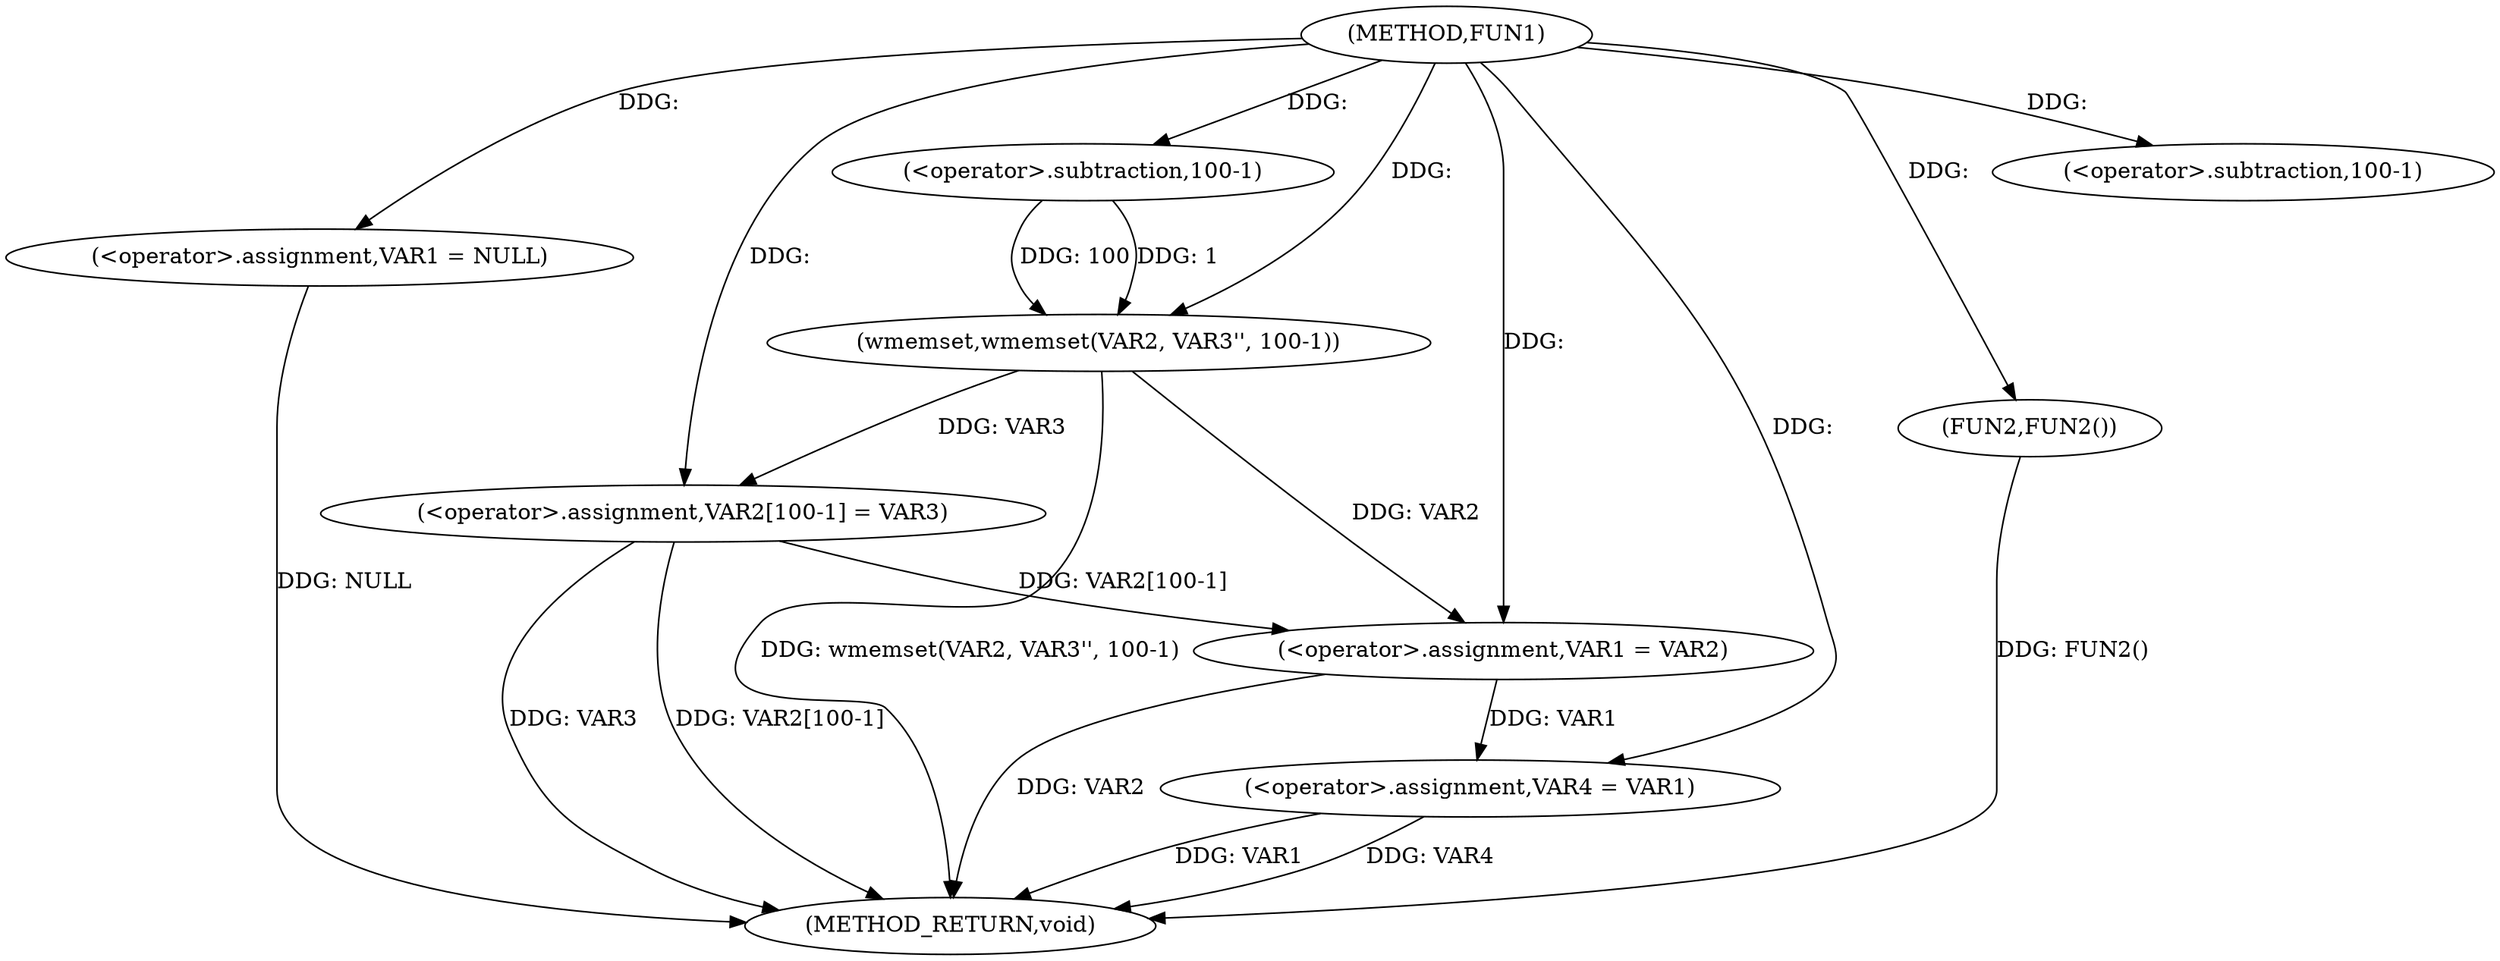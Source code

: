 digraph FUN1 {  
"1000100" [label = "(METHOD,FUN1)" ]
"1000128" [label = "(METHOD_RETURN,void)" ]
"1000103" [label = "(<operator>.assignment,VAR1 = NULL)" ]
"1000108" [label = "(wmemset,wmemset(VAR2, VAR3'', 100-1))" ]
"1000111" [label = "(<operator>.subtraction,100-1)" ]
"1000114" [label = "(<operator>.assignment,VAR2[100-1] = VAR3)" ]
"1000117" [label = "(<operator>.subtraction,100-1)" ]
"1000121" [label = "(<operator>.assignment,VAR1 = VAR2)" ]
"1000124" [label = "(<operator>.assignment,VAR4 = VAR1)" ]
"1000127" [label = "(FUN2,FUN2())" ]
  "1000124" -> "1000128"  [ label = "DDG: VAR1"] 
  "1000124" -> "1000128"  [ label = "DDG: VAR4"] 
  "1000108" -> "1000128"  [ label = "DDG: wmemset(VAR2, VAR3'', 100-1)"] 
  "1000103" -> "1000128"  [ label = "DDG: NULL"] 
  "1000121" -> "1000128"  [ label = "DDG: VAR2"] 
  "1000127" -> "1000128"  [ label = "DDG: FUN2()"] 
  "1000114" -> "1000128"  [ label = "DDG: VAR3"] 
  "1000114" -> "1000128"  [ label = "DDG: VAR2[100-1]"] 
  "1000100" -> "1000103"  [ label = "DDG: "] 
  "1000100" -> "1000108"  [ label = "DDG: "] 
  "1000111" -> "1000108"  [ label = "DDG: 100"] 
  "1000111" -> "1000108"  [ label = "DDG: 1"] 
  "1000100" -> "1000111"  [ label = "DDG: "] 
  "1000108" -> "1000114"  [ label = "DDG: VAR3"] 
  "1000100" -> "1000114"  [ label = "DDG: "] 
  "1000100" -> "1000117"  [ label = "DDG: "] 
  "1000114" -> "1000121"  [ label = "DDG: VAR2[100-1]"] 
  "1000108" -> "1000121"  [ label = "DDG: VAR2"] 
  "1000100" -> "1000121"  [ label = "DDG: "] 
  "1000121" -> "1000124"  [ label = "DDG: VAR1"] 
  "1000100" -> "1000124"  [ label = "DDG: "] 
  "1000100" -> "1000127"  [ label = "DDG: "] 
}
